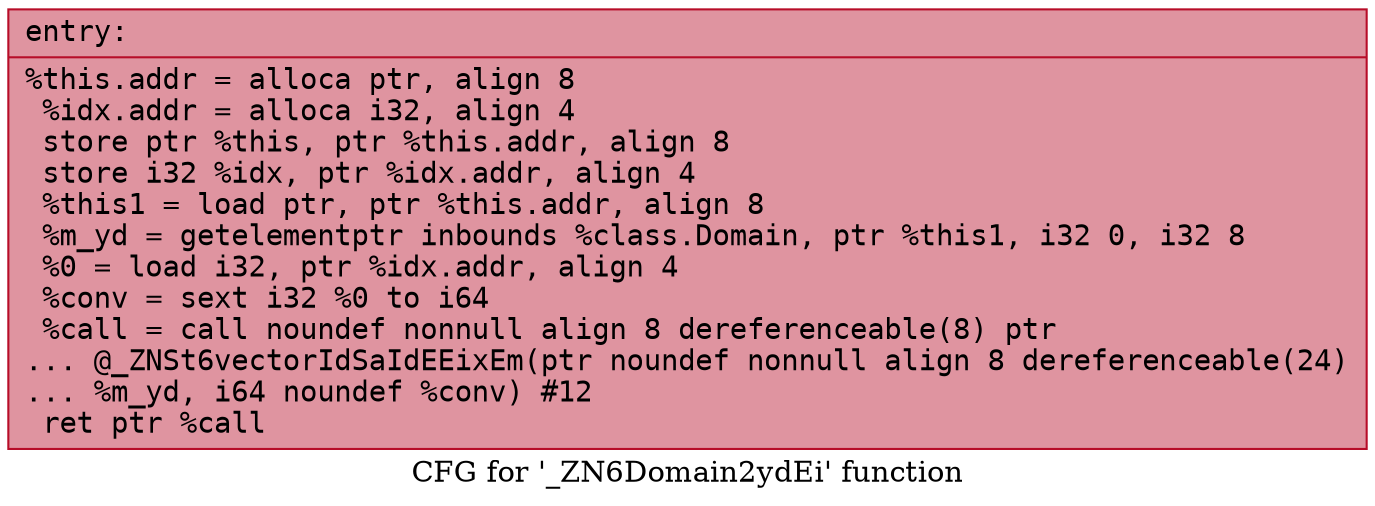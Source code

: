 digraph "CFG for '_ZN6Domain2ydEi' function" {
	label="CFG for '_ZN6Domain2ydEi' function";

	Node0x555f5b05c060 [shape=record,color="#b70d28ff", style=filled, fillcolor="#b70d2870" fontname="Courier",label="{entry:\l|  %this.addr = alloca ptr, align 8\l  %idx.addr = alloca i32, align 4\l  store ptr %this, ptr %this.addr, align 8\l  store i32 %idx, ptr %idx.addr, align 4\l  %this1 = load ptr, ptr %this.addr, align 8\l  %m_yd = getelementptr inbounds %class.Domain, ptr %this1, i32 0, i32 8\l  %0 = load i32, ptr %idx.addr, align 4\l  %conv = sext i32 %0 to i64\l  %call = call noundef nonnull align 8 dereferenceable(8) ptr\l... @_ZNSt6vectorIdSaIdEEixEm(ptr noundef nonnull align 8 dereferenceable(24)\l... %m_yd, i64 noundef %conv) #12\l  ret ptr %call\l}"];
}
